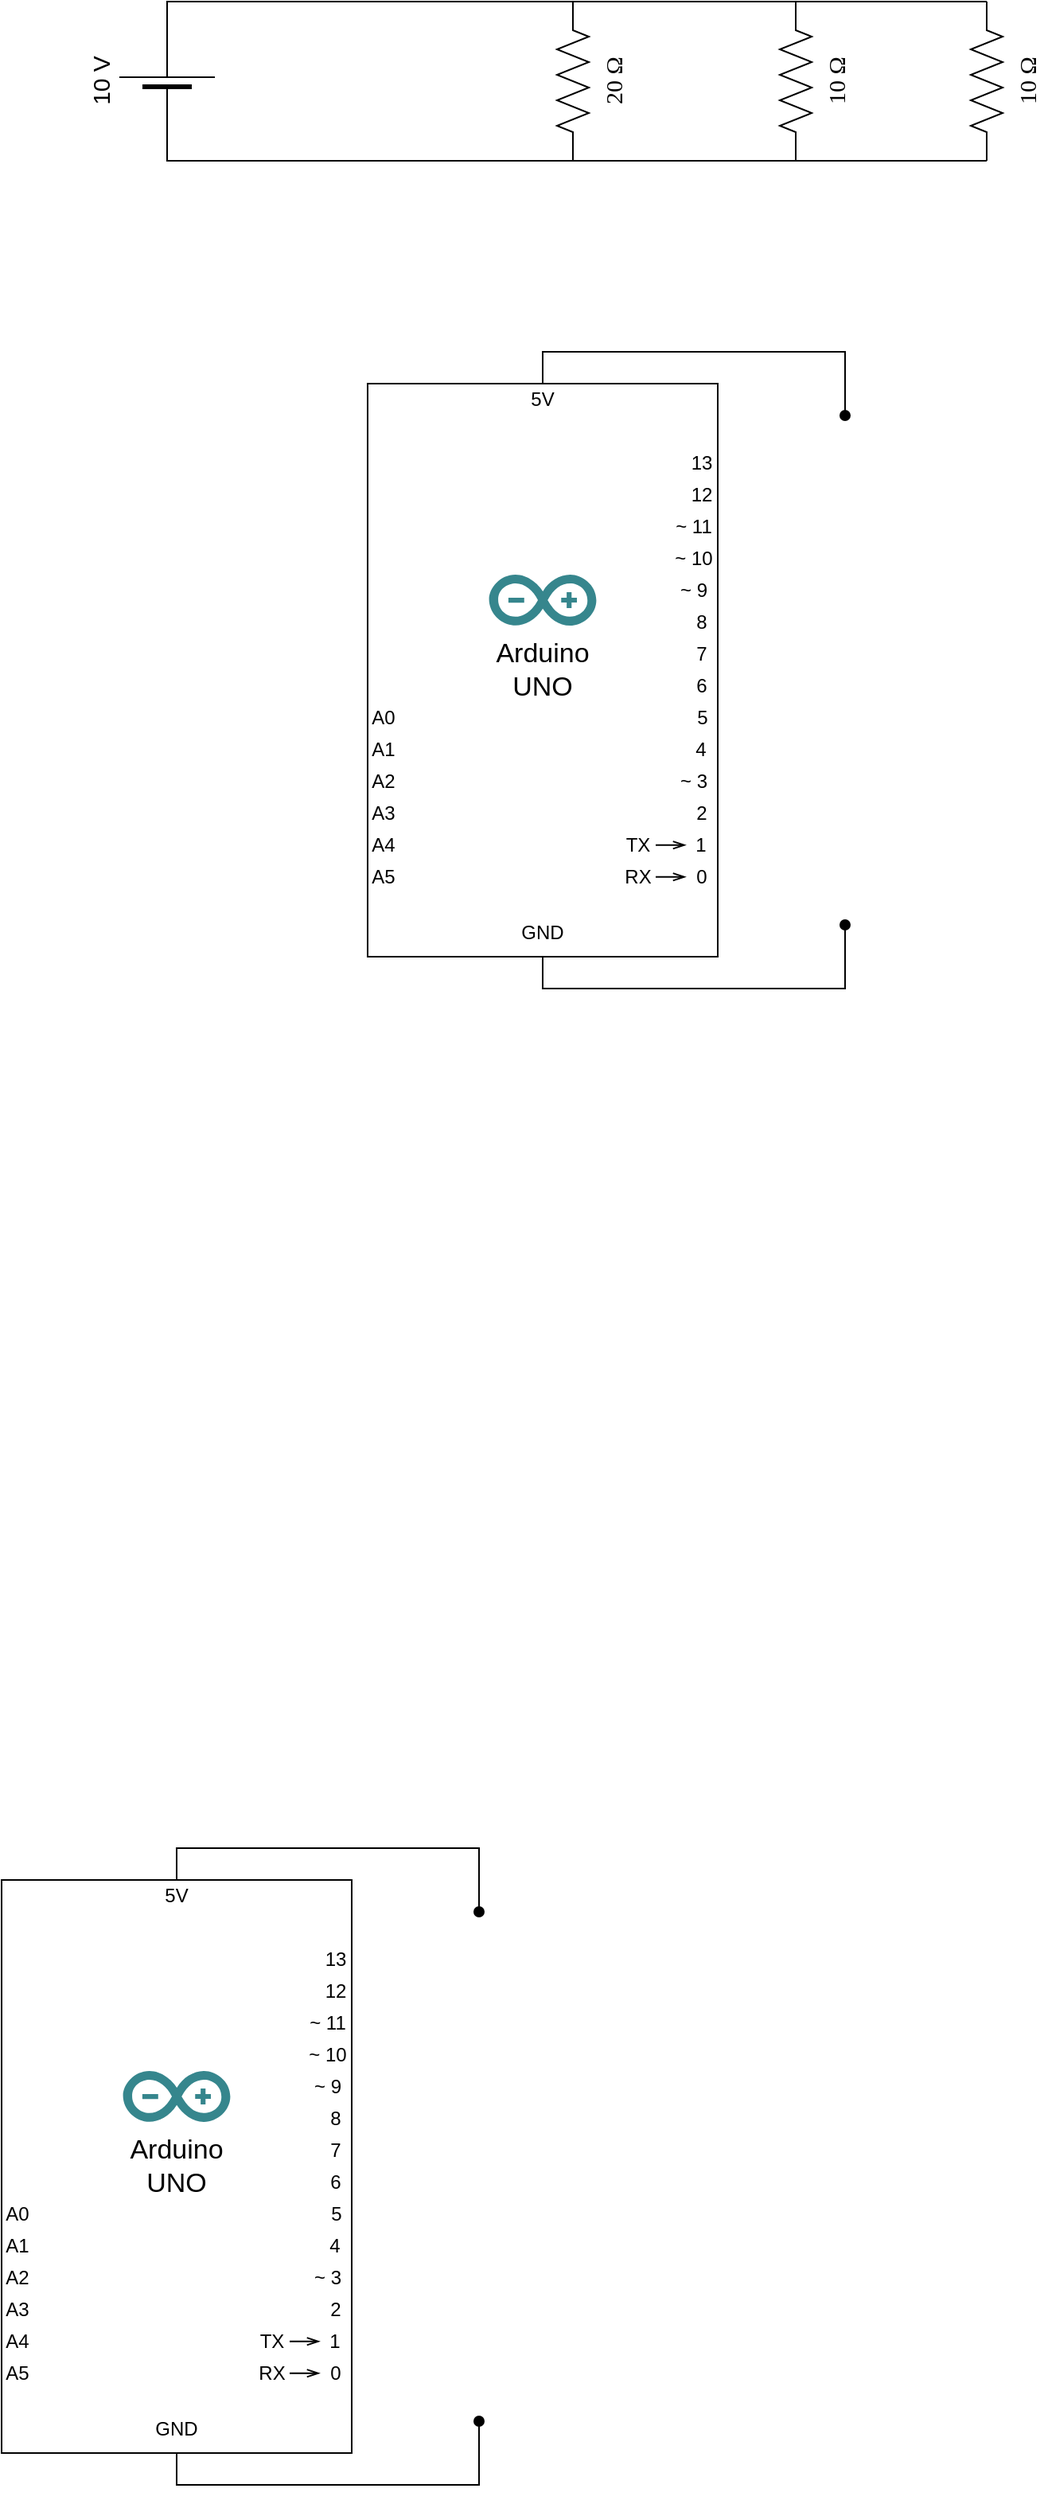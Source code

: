 <mxfile version="22.1.11" type="github" pages="2">
  <diagram name="Page-1" id="VNn1swfYI_QXbdavYWTd">
    <mxGraphModel dx="1195" dy="591" grid="1" gridSize="10" guides="1" tooltips="1" connect="1" arrows="1" fold="1" page="1" pageScale="1" pageWidth="827" pageHeight="1169" math="0" shadow="0">
      <root>
        <mxCell id="0" />
        <mxCell id="1" parent="0" />
        <mxCell id="nNko3CkUsKmX6JT-7WrR-1" value="10 V" style="verticalLabelPosition=top;shadow=0;dashed=0;align=center;fillColor=strokeColor;html=1;verticalAlign=bottom;strokeWidth=1;shape=mxgraph.electrical.miscellaneous.monocell_battery;rotation=-90;rounded=0;fontSize=15;labelPosition=center;" parent="1" vertex="1">
          <mxGeometry x="119" y="100" width="50" height="60" as="geometry" />
        </mxCell>
        <mxCell id="nNko3CkUsKmX6JT-7WrR-2" value="10 Ω" style="pointerEvents=1;verticalLabelPosition=bottom;shadow=0;dashed=0;align=center;html=1;verticalAlign=top;shape=mxgraph.electrical.resistors.resistor_2;rotation=-90;rounded=0;fontSize=15;fontFamily=Verdana;" parent="1" vertex="1">
          <mxGeometry x="489" y="120" width="100" height="20" as="geometry" />
        </mxCell>
        <mxCell id="nNko3CkUsKmX6JT-7WrR-3" value="10 Ω" style="pointerEvents=1;verticalLabelPosition=bottom;shadow=0;dashed=0;align=center;html=1;verticalAlign=top;shape=mxgraph.electrical.resistors.resistor_2;rotation=-90;rounded=0;horizontal=1;fontStyle=0;fontSize=15;labelBackgroundColor=none;labelBorderColor=none;fontFamily=Verdana;" parent="1" vertex="1">
          <mxGeometry x="609" y="120" width="100" height="20" as="geometry" />
        </mxCell>
        <mxCell id="nNko3CkUsKmX6JT-7WrR-4" value="20 Ω" style="pointerEvents=1;verticalLabelPosition=bottom;shadow=0;dashed=0;align=center;html=1;verticalAlign=top;shape=mxgraph.electrical.resistors.resistor_2;rotation=-90;rounded=0;fontFamily=Verdana;fontSize=15;" parent="1" vertex="1">
          <mxGeometry x="349" y="120" width="100" height="20" as="geometry" />
        </mxCell>
        <mxCell id="nNko3CkUsKmX6JT-7WrR-43" style="edgeStyle=none;shape=connector;rounded=0;orthogonalLoop=1;jettySize=auto;html=1;exitX=1;exitY=0.5;exitDx=0;exitDy=0;exitPerimeter=0;entryX=1;entryY=0.5;entryDx=0;entryDy=0;entryPerimeter=0;labelBackgroundColor=default;strokeColor=default;align=center;verticalAlign=middle;fontFamily=Helvetica;fontSize=11;fontColor=default;endArrow=none;endFill=0;shadow=0;" parent="1" source="nNko3CkUsKmX6JT-7WrR-1" target="nNko3CkUsKmX6JT-7WrR-4" edge="1">
          <mxGeometry relative="1" as="geometry">
            <Array as="points">
              <mxPoint x="144" y="80" />
            </Array>
          </mxGeometry>
        </mxCell>
        <mxCell id="nNko3CkUsKmX6JT-7WrR-44" style="edgeStyle=none;shape=connector;rounded=0;orthogonalLoop=1;jettySize=auto;html=1;exitX=1;exitY=0.5;exitDx=0;exitDy=0;exitPerimeter=0;entryX=1;entryY=0.5;entryDx=0;entryDy=0;entryPerimeter=0;labelBackgroundColor=default;strokeColor=default;align=center;verticalAlign=middle;fontFamily=Helvetica;fontSize=11;fontColor=default;endArrow=none;endFill=0;shadow=0;" parent="1" source="nNko3CkUsKmX6JT-7WrR-4" target="nNko3CkUsKmX6JT-7WrR-3" edge="1">
          <mxGeometry relative="1" as="geometry" />
        </mxCell>
        <mxCell id="nNko3CkUsKmX6JT-7WrR-45" style="edgeStyle=none;shape=connector;rounded=0;orthogonalLoop=1;jettySize=auto;html=1;exitX=0;exitY=0.5;exitDx=0;exitDy=0;exitPerimeter=0;entryX=0;entryY=0.5;entryDx=0;entryDy=0;entryPerimeter=0;labelBackgroundColor=default;strokeColor=default;align=center;verticalAlign=middle;fontFamily=Helvetica;fontSize=11;fontColor=default;endArrow=none;endFill=0;shadow=0;" parent="1" source="nNko3CkUsKmX6JT-7WrR-1" target="nNko3CkUsKmX6JT-7WrR-4" edge="1">
          <mxGeometry relative="1" as="geometry">
            <Array as="points">
              <mxPoint x="144" y="180" />
            </Array>
          </mxGeometry>
        </mxCell>
        <mxCell id="nNko3CkUsKmX6JT-7WrR-46" style="edgeStyle=none;shape=connector;rounded=0;orthogonalLoop=1;jettySize=auto;html=1;exitX=0;exitY=0.5;exitDx=0;exitDy=0;exitPerimeter=0;entryX=0;entryY=0.5;entryDx=0;entryDy=0;entryPerimeter=0;labelBackgroundColor=default;strokeColor=default;align=center;verticalAlign=middle;fontFamily=Helvetica;fontSize=11;fontColor=default;endArrow=none;endFill=0;shadow=0;" parent="1" source="nNko3CkUsKmX6JT-7WrR-4" target="nNko3CkUsKmX6JT-7WrR-3" edge="1">
          <mxGeometry relative="1" as="geometry" />
        </mxCell>
        <mxCell id="sPfhZQ05eBC-LL1aULM7-88" style="edgeStyle=orthogonalEdgeStyle;shape=connector;rounded=0;orthogonalLoop=1;jettySize=auto;html=1;exitX=0.5;exitY=0;exitDx=0;exitDy=0;labelBackgroundColor=default;strokeColor=default;align=center;verticalAlign=middle;fontFamily=Helvetica;fontSize=11;fontColor=default;endArrow=oval;endFill=1;" edge="1" source="sPfhZQ05eBC-LL1aULM7-89" parent="1">
          <mxGeometry relative="1" as="geometry">
            <mxPoint x="570" y="340" as="targetPoint" />
            <Array as="points">
              <mxPoint x="380" y="300" />
              <mxPoint x="570" y="300" />
            </Array>
          </mxGeometry>
        </mxCell>
        <mxCell id="sPfhZQ05eBC-LL1aULM7-90" style="edgeStyle=orthogonalEdgeStyle;shape=connector;rounded=0;orthogonalLoop=1;jettySize=auto;html=1;labelBackgroundColor=default;strokeColor=default;align=center;verticalAlign=middle;fontFamily=Helvetica;fontSize=11;fontColor=default;endArrow=oval;endFill=1;exitX=0.5;exitY=1;exitDx=0;exitDy=0;" edge="1" source="sPfhZQ05eBC-LL1aULM7-91" parent="1">
          <mxGeometry relative="1" as="geometry">
            <mxPoint x="570" y="660" as="targetPoint" />
            <Array as="points">
              <mxPoint x="380" y="700.0" />
              <mxPoint x="570" y="700.0" />
              <mxPoint x="570" y="660" />
            </Array>
          </mxGeometry>
        </mxCell>
        <mxCell id="sPfhZQ05eBC-LL1aULM7-311" value="" style="group" vertex="1" connectable="0" parent="1">
          <mxGeometry x="270" y="320.0" width="221" height="360" as="geometry" />
        </mxCell>
        <mxCell id="sPfhZQ05eBC-LL1aULM7-86" value="&lt;font style=&quot;font-size: 17px;&quot;&gt;Arduino &lt;br&gt;UNO&lt;/font&gt;" style="rounded=0;whiteSpace=wrap;html=1;" vertex="1" parent="sPfhZQ05eBC-LL1aULM7-311">
          <mxGeometry width="220" height="360" as="geometry" />
        </mxCell>
        <mxCell id="sPfhZQ05eBC-LL1aULM7-87" value="" style="dashed=0;outlineConnect=0;html=1;align=center;labelPosition=center;verticalLabelPosition=bottom;verticalAlign=top;shape=mxgraph.weblogos.arduino;fillColor=#36868D;strokeColor=none;rotation=0;" vertex="1" parent="sPfhZQ05eBC-LL1aULM7-311">
          <mxGeometry x="76.3" y="120" width="67.4" height="32" as="geometry" />
        </mxCell>
        <mxCell id="sPfhZQ05eBC-LL1aULM7-89" value="5V" style="text;html=1;strokeColor=none;fillColor=none;align=center;verticalAlign=middle;whiteSpace=wrap;rounded=0;" vertex="1" parent="sPfhZQ05eBC-LL1aULM7-311">
          <mxGeometry x="83.15" width="53.7" height="20" as="geometry" />
        </mxCell>
        <mxCell id="sPfhZQ05eBC-LL1aULM7-91" value="GND" style="text;html=1;strokeColor=none;fillColor=none;align=center;verticalAlign=middle;whiteSpace=wrap;rounded=0;" vertex="1" parent="sPfhZQ05eBC-LL1aULM7-311">
          <mxGeometry x="80" y="330" width="60" height="30" as="geometry" />
        </mxCell>
        <mxCell id="sPfhZQ05eBC-LL1aULM7-92" value="13" style="text;html=1;strokeColor=none;fillColor=none;align=center;verticalAlign=middle;whiteSpace=wrap;rounded=0;" vertex="1" parent="sPfhZQ05eBC-LL1aULM7-311">
          <mxGeometry x="200" y="40" width="20" height="20" as="geometry" />
        </mxCell>
        <mxCell id="sPfhZQ05eBC-LL1aULM7-93" value="12" style="text;html=1;strokeColor=none;fillColor=none;align=center;verticalAlign=middle;whiteSpace=wrap;rounded=0;" vertex="1" parent="sPfhZQ05eBC-LL1aULM7-311">
          <mxGeometry x="200" y="60" width="20" height="20" as="geometry" />
        </mxCell>
        <mxCell id="sPfhZQ05eBC-LL1aULM7-94" value="~ 10" style="text;html=1;strokeColor=none;fillColor=none;align=center;verticalAlign=middle;whiteSpace=wrap;rounded=0;" vertex="1" parent="sPfhZQ05eBC-LL1aULM7-311">
          <mxGeometry x="190" y="100" width="30" height="20" as="geometry" />
        </mxCell>
        <mxCell id="sPfhZQ05eBC-LL1aULM7-95" value="&lt;font style=&quot;font-size: 12px;&quot;&gt;~ 11&lt;/font&gt;" style="text;html=1;strokeColor=none;fillColor=none;align=center;verticalAlign=middle;whiteSpace=wrap;rounded=0;" vertex="1" parent="sPfhZQ05eBC-LL1aULM7-311">
          <mxGeometry x="190" y="80" width="30" height="20" as="geometry" />
        </mxCell>
        <mxCell id="sPfhZQ05eBC-LL1aULM7-96" value="~ 9" style="text;html=1;strokeColor=none;fillColor=none;align=center;verticalAlign=middle;whiteSpace=wrap;rounded=0;" vertex="1" parent="sPfhZQ05eBC-LL1aULM7-311">
          <mxGeometry x="190" y="120" width="30" height="20" as="geometry" />
        </mxCell>
        <mxCell id="sPfhZQ05eBC-LL1aULM7-97" value="8" style="text;html=1;strokeColor=none;fillColor=none;align=center;verticalAlign=middle;whiteSpace=wrap;rounded=0;" vertex="1" parent="sPfhZQ05eBC-LL1aULM7-311">
          <mxGeometry x="200" y="140" width="20" height="20" as="geometry" />
        </mxCell>
        <mxCell id="sPfhZQ05eBC-LL1aULM7-98" value="7" style="text;html=1;strokeColor=none;fillColor=none;align=center;verticalAlign=middle;whiteSpace=wrap;rounded=0;" vertex="1" parent="sPfhZQ05eBC-LL1aULM7-311">
          <mxGeometry x="200" y="160" width="20" height="20" as="geometry" />
        </mxCell>
        <mxCell id="sPfhZQ05eBC-LL1aULM7-99" value="5" style="text;html=1;strokeColor=none;fillColor=none;align=center;verticalAlign=middle;whiteSpace=wrap;rounded=0;" vertex="1" parent="sPfhZQ05eBC-LL1aULM7-311">
          <mxGeometry x="200" y="200" width="21" height="20" as="geometry" />
        </mxCell>
        <mxCell id="sPfhZQ05eBC-LL1aULM7-100" value="4" style="text;html=1;strokeColor=none;fillColor=none;align=center;verticalAlign=middle;whiteSpace=wrap;rounded=0;" vertex="1" parent="sPfhZQ05eBC-LL1aULM7-311">
          <mxGeometry x="199" y="220" width="21" height="20" as="geometry" />
        </mxCell>
        <mxCell id="sPfhZQ05eBC-LL1aULM7-101" value="~ 3" style="text;html=1;strokeColor=none;fillColor=none;align=center;verticalAlign=middle;whiteSpace=wrap;rounded=0;" vertex="1" parent="sPfhZQ05eBC-LL1aULM7-311">
          <mxGeometry x="190" y="240" width="30" height="20" as="geometry" />
        </mxCell>
        <mxCell id="sPfhZQ05eBC-LL1aULM7-102" value="1" style="text;html=1;strokeColor=none;fillColor=none;align=center;verticalAlign=middle;whiteSpace=wrap;rounded=0;" vertex="1" parent="sPfhZQ05eBC-LL1aULM7-311">
          <mxGeometry x="199" y="280" width="21" height="20" as="geometry" />
        </mxCell>
        <mxCell id="sPfhZQ05eBC-LL1aULM7-103" value="0" style="text;html=1;strokeColor=none;fillColor=none;align=center;verticalAlign=middle;whiteSpace=wrap;rounded=0;" vertex="1" parent="sPfhZQ05eBC-LL1aULM7-311">
          <mxGeometry x="200" y="300" width="20" height="20" as="geometry" />
        </mxCell>
        <mxCell id="sPfhZQ05eBC-LL1aULM7-104" value="TX" style="text;html=1;strokeColor=none;fillColor=none;align=center;verticalAlign=middle;whiteSpace=wrap;rounded=0;" vertex="1" parent="sPfhZQ05eBC-LL1aULM7-311">
          <mxGeometry x="160" y="280" width="20" height="20" as="geometry" />
        </mxCell>
        <mxCell id="sPfhZQ05eBC-LL1aULM7-105" value="RX" style="text;html=1;strokeColor=none;fillColor=none;align=center;verticalAlign=middle;whiteSpace=wrap;rounded=0;" vertex="1" parent="sPfhZQ05eBC-LL1aULM7-311">
          <mxGeometry x="160" y="300" width="20" height="20" as="geometry" />
        </mxCell>
        <mxCell id="sPfhZQ05eBC-LL1aULM7-106" value="A1" style="text;html=1;strokeColor=none;fillColor=none;align=center;verticalAlign=middle;whiteSpace=wrap;rounded=0;" vertex="1" parent="sPfhZQ05eBC-LL1aULM7-311">
          <mxGeometry y="220" width="20" height="20" as="geometry" />
        </mxCell>
        <mxCell id="sPfhZQ05eBC-LL1aULM7-107" value="A3" style="text;html=1;strokeColor=none;fillColor=none;align=center;verticalAlign=middle;whiteSpace=wrap;rounded=0;" vertex="1" parent="sPfhZQ05eBC-LL1aULM7-311">
          <mxGeometry y="260" width="20" height="20" as="geometry" />
        </mxCell>
        <mxCell id="sPfhZQ05eBC-LL1aULM7-108" value="A4" style="text;html=1;strokeColor=none;fillColor=none;align=center;verticalAlign=middle;whiteSpace=wrap;rounded=0;" vertex="1" parent="sPfhZQ05eBC-LL1aULM7-311">
          <mxGeometry y="280" width="20" height="20" as="geometry" />
        </mxCell>
        <mxCell id="sPfhZQ05eBC-LL1aULM7-109" value="A2" style="text;html=1;strokeColor=none;fillColor=none;align=center;verticalAlign=middle;whiteSpace=wrap;rounded=0;" vertex="1" parent="sPfhZQ05eBC-LL1aULM7-311">
          <mxGeometry y="240" width="20" height="20" as="geometry" />
        </mxCell>
        <mxCell id="sPfhZQ05eBC-LL1aULM7-110" value="2" style="text;html=1;strokeColor=none;fillColor=none;align=center;verticalAlign=middle;whiteSpace=wrap;rounded=0;" vertex="1" parent="sPfhZQ05eBC-LL1aULM7-311">
          <mxGeometry x="200" y="260" width="20" height="20" as="geometry" />
        </mxCell>
        <mxCell id="sPfhZQ05eBC-LL1aULM7-111" value="6" style="text;html=1;strokeColor=none;fillColor=none;align=center;verticalAlign=middle;whiteSpace=wrap;rounded=0;" vertex="1" parent="sPfhZQ05eBC-LL1aULM7-311">
          <mxGeometry x="200" y="180" width="20" height="20" as="geometry" />
        </mxCell>
        <mxCell id="sPfhZQ05eBC-LL1aULM7-112" value="A0" style="text;html=1;strokeColor=none;fillColor=none;align=center;verticalAlign=middle;whiteSpace=wrap;rounded=0;" vertex="1" parent="sPfhZQ05eBC-LL1aULM7-311">
          <mxGeometry y="200" width="20" height="20" as="geometry" />
        </mxCell>
        <mxCell id="sPfhZQ05eBC-LL1aULM7-113" value="A5" style="text;html=1;strokeColor=none;fillColor=none;align=center;verticalAlign=middle;whiteSpace=wrap;rounded=0;" vertex="1" parent="sPfhZQ05eBC-LL1aULM7-311">
          <mxGeometry y="300" width="20" height="20" as="geometry" />
        </mxCell>
        <mxCell id="sPfhZQ05eBC-LL1aULM7-114" style="edgeStyle=orthogonalEdgeStyle;shape=connector;rounded=0;orthogonalLoop=1;jettySize=auto;html=1;exitX=1;exitY=0.5;exitDx=0;exitDy=0;entryX=0;entryY=0.5;entryDx=0;entryDy=0;labelBackgroundColor=default;strokeColor=default;align=center;verticalAlign=middle;fontFamily=Helvetica;fontSize=11;fontColor=default;endArrow=openThin;endFill=0;strokeWidth=1;" edge="1" parent="sPfhZQ05eBC-LL1aULM7-311">
          <mxGeometry relative="1" as="geometry">
            <mxPoint x="191" y="289.86" as="sourcePoint" />
            <mxPoint x="200" y="289.86" as="targetPoint" />
            <Array as="points">
              <mxPoint x="181" y="289.86" />
              <mxPoint x="181" y="289.86" />
            </Array>
          </mxGeometry>
        </mxCell>
        <mxCell id="sPfhZQ05eBC-LL1aULM7-115" style="edgeStyle=orthogonalEdgeStyle;shape=connector;rounded=0;orthogonalLoop=1;jettySize=auto;html=1;exitX=1;exitY=0.5;exitDx=0;exitDy=0;entryX=0;entryY=0.5;entryDx=0;entryDy=0;labelBackgroundColor=default;strokeColor=default;align=center;verticalAlign=middle;fontFamily=Helvetica;fontSize=11;fontColor=default;endArrow=openThin;endFill=0;strokeWidth=1;" edge="1" parent="sPfhZQ05eBC-LL1aULM7-311">
          <mxGeometry relative="1" as="geometry">
            <mxPoint x="191" y="309.86" as="sourcePoint" />
            <mxPoint x="200" y="309.86" as="targetPoint" />
            <Array as="points">
              <mxPoint x="181" y="309.86" />
              <mxPoint x="181" y="309.86" />
            </Array>
          </mxGeometry>
        </mxCell>
        <mxCell id="sPfhZQ05eBC-LL1aULM7-312" style="edgeStyle=orthogonalEdgeStyle;shape=connector;rounded=0;orthogonalLoop=1;jettySize=auto;html=1;exitX=0.5;exitY=0;exitDx=0;exitDy=0;labelBackgroundColor=default;strokeColor=default;align=center;verticalAlign=middle;fontFamily=Helvetica;fontSize=11;fontColor=default;endArrow=oval;endFill=1;" edge="1" source="sPfhZQ05eBC-LL1aULM7-317" parent="1">
          <mxGeometry relative="1" as="geometry">
            <mxPoint x="340" y="1280" as="targetPoint" />
            <Array as="points">
              <mxPoint x="150" y="1240" />
              <mxPoint x="340" y="1240" />
            </Array>
          </mxGeometry>
        </mxCell>
        <mxCell id="sPfhZQ05eBC-LL1aULM7-313" style="edgeStyle=orthogonalEdgeStyle;shape=connector;rounded=0;orthogonalLoop=1;jettySize=auto;html=1;labelBackgroundColor=default;strokeColor=default;align=center;verticalAlign=middle;fontFamily=Helvetica;fontSize=11;fontColor=default;endArrow=oval;endFill=1;exitX=0.5;exitY=1;exitDx=0;exitDy=0;" edge="1" source="sPfhZQ05eBC-LL1aULM7-318" parent="1">
          <mxGeometry relative="1" as="geometry">
            <mxPoint x="340" y="1600" as="targetPoint" />
            <Array as="points">
              <mxPoint x="150" y="1640.0" />
              <mxPoint x="340" y="1640.0" />
              <mxPoint x="340" y="1600" />
            </Array>
          </mxGeometry>
        </mxCell>
        <mxCell id="sPfhZQ05eBC-LL1aULM7-314" value="" style="group" vertex="1" connectable="0" parent="1">
          <mxGeometry x="40" y="1260.0" width="221" height="360" as="geometry" />
        </mxCell>
        <mxCell id="sPfhZQ05eBC-LL1aULM7-315" value="&lt;font style=&quot;font-size: 17px;&quot;&gt;Arduino &lt;br&gt;UNO&lt;/font&gt;" style="rounded=0;whiteSpace=wrap;html=1;" vertex="1" parent="sPfhZQ05eBC-LL1aULM7-314">
          <mxGeometry width="220" height="360" as="geometry" />
        </mxCell>
        <mxCell id="sPfhZQ05eBC-LL1aULM7-316" value="" style="dashed=0;outlineConnect=0;html=1;align=center;labelPosition=center;verticalLabelPosition=bottom;verticalAlign=top;shape=mxgraph.weblogos.arduino;fillColor=#36868D;strokeColor=none;rotation=0;" vertex="1" parent="sPfhZQ05eBC-LL1aULM7-314">
          <mxGeometry x="76.3" y="120" width="67.4" height="32" as="geometry" />
        </mxCell>
        <mxCell id="sPfhZQ05eBC-LL1aULM7-317" value="5V" style="text;html=1;strokeColor=none;fillColor=none;align=center;verticalAlign=middle;whiteSpace=wrap;rounded=0;" vertex="1" parent="sPfhZQ05eBC-LL1aULM7-314">
          <mxGeometry x="83.15" width="53.7" height="20" as="geometry" />
        </mxCell>
        <mxCell id="sPfhZQ05eBC-LL1aULM7-318" value="GND" style="text;html=1;strokeColor=none;fillColor=none;align=center;verticalAlign=middle;whiteSpace=wrap;rounded=0;" vertex="1" parent="sPfhZQ05eBC-LL1aULM7-314">
          <mxGeometry x="80" y="330" width="60" height="30" as="geometry" />
        </mxCell>
        <mxCell id="sPfhZQ05eBC-LL1aULM7-319" value="13" style="text;html=1;strokeColor=none;fillColor=none;align=center;verticalAlign=middle;whiteSpace=wrap;rounded=0;" vertex="1" parent="sPfhZQ05eBC-LL1aULM7-314">
          <mxGeometry x="200" y="40" width="20" height="20" as="geometry" />
        </mxCell>
        <mxCell id="sPfhZQ05eBC-LL1aULM7-320" value="12" style="text;html=1;strokeColor=none;fillColor=none;align=center;verticalAlign=middle;whiteSpace=wrap;rounded=0;" vertex="1" parent="sPfhZQ05eBC-LL1aULM7-314">
          <mxGeometry x="200" y="60" width="20" height="20" as="geometry" />
        </mxCell>
        <mxCell id="sPfhZQ05eBC-LL1aULM7-321" value="~ 10" style="text;html=1;strokeColor=none;fillColor=none;align=center;verticalAlign=middle;whiteSpace=wrap;rounded=0;" vertex="1" parent="sPfhZQ05eBC-LL1aULM7-314">
          <mxGeometry x="190" y="100" width="30" height="20" as="geometry" />
        </mxCell>
        <mxCell id="sPfhZQ05eBC-LL1aULM7-322" value="&lt;font style=&quot;font-size: 12px;&quot;&gt;~ 11&lt;/font&gt;" style="text;html=1;strokeColor=none;fillColor=none;align=center;verticalAlign=middle;whiteSpace=wrap;rounded=0;" vertex="1" parent="sPfhZQ05eBC-LL1aULM7-314">
          <mxGeometry x="190" y="80" width="30" height="20" as="geometry" />
        </mxCell>
        <mxCell id="sPfhZQ05eBC-LL1aULM7-323" value="~ 9" style="text;html=1;strokeColor=none;fillColor=none;align=center;verticalAlign=middle;whiteSpace=wrap;rounded=0;" vertex="1" parent="sPfhZQ05eBC-LL1aULM7-314">
          <mxGeometry x="190" y="120" width="30" height="20" as="geometry" />
        </mxCell>
        <mxCell id="sPfhZQ05eBC-LL1aULM7-324" value="8" style="text;html=1;strokeColor=none;fillColor=none;align=center;verticalAlign=middle;whiteSpace=wrap;rounded=0;" vertex="1" parent="sPfhZQ05eBC-LL1aULM7-314">
          <mxGeometry x="200" y="140" width="20" height="20" as="geometry" />
        </mxCell>
        <mxCell id="sPfhZQ05eBC-LL1aULM7-325" value="7" style="text;html=1;strokeColor=none;fillColor=none;align=center;verticalAlign=middle;whiteSpace=wrap;rounded=0;" vertex="1" parent="sPfhZQ05eBC-LL1aULM7-314">
          <mxGeometry x="200" y="160" width="20" height="20" as="geometry" />
        </mxCell>
        <mxCell id="sPfhZQ05eBC-LL1aULM7-326" value="5" style="text;html=1;strokeColor=none;fillColor=none;align=center;verticalAlign=middle;whiteSpace=wrap;rounded=0;" vertex="1" parent="sPfhZQ05eBC-LL1aULM7-314">
          <mxGeometry x="200" y="200" width="21" height="20" as="geometry" />
        </mxCell>
        <mxCell id="sPfhZQ05eBC-LL1aULM7-327" value="4" style="text;html=1;strokeColor=none;fillColor=none;align=center;verticalAlign=middle;whiteSpace=wrap;rounded=0;" vertex="1" parent="sPfhZQ05eBC-LL1aULM7-314">
          <mxGeometry x="199" y="220" width="21" height="20" as="geometry" />
        </mxCell>
        <mxCell id="sPfhZQ05eBC-LL1aULM7-328" value="~ 3" style="text;html=1;strokeColor=none;fillColor=none;align=center;verticalAlign=middle;whiteSpace=wrap;rounded=0;" vertex="1" parent="sPfhZQ05eBC-LL1aULM7-314">
          <mxGeometry x="190" y="240" width="30" height="20" as="geometry" />
        </mxCell>
        <mxCell id="sPfhZQ05eBC-LL1aULM7-329" value="1" style="text;html=1;strokeColor=none;fillColor=none;align=center;verticalAlign=middle;whiteSpace=wrap;rounded=0;" vertex="1" parent="sPfhZQ05eBC-LL1aULM7-314">
          <mxGeometry x="199" y="280" width="21" height="20" as="geometry" />
        </mxCell>
        <mxCell id="sPfhZQ05eBC-LL1aULM7-330" value="0" style="text;html=1;strokeColor=none;fillColor=none;align=center;verticalAlign=middle;whiteSpace=wrap;rounded=0;" vertex="1" parent="sPfhZQ05eBC-LL1aULM7-314">
          <mxGeometry x="200" y="300" width="20" height="20" as="geometry" />
        </mxCell>
        <mxCell id="sPfhZQ05eBC-LL1aULM7-331" value="TX" style="text;html=1;strokeColor=none;fillColor=none;align=center;verticalAlign=middle;whiteSpace=wrap;rounded=0;" vertex="1" parent="sPfhZQ05eBC-LL1aULM7-314">
          <mxGeometry x="160" y="280" width="20" height="20" as="geometry" />
        </mxCell>
        <mxCell id="sPfhZQ05eBC-LL1aULM7-332" value="RX" style="text;html=1;strokeColor=none;fillColor=none;align=center;verticalAlign=middle;whiteSpace=wrap;rounded=0;" vertex="1" parent="sPfhZQ05eBC-LL1aULM7-314">
          <mxGeometry x="160" y="300" width="20" height="20" as="geometry" />
        </mxCell>
        <mxCell id="sPfhZQ05eBC-LL1aULM7-333" value="A1" style="text;html=1;strokeColor=none;fillColor=none;align=center;verticalAlign=middle;whiteSpace=wrap;rounded=0;" vertex="1" parent="sPfhZQ05eBC-LL1aULM7-314">
          <mxGeometry y="220" width="20" height="20" as="geometry" />
        </mxCell>
        <mxCell id="sPfhZQ05eBC-LL1aULM7-334" value="A3" style="text;html=1;strokeColor=none;fillColor=none;align=center;verticalAlign=middle;whiteSpace=wrap;rounded=0;" vertex="1" parent="sPfhZQ05eBC-LL1aULM7-314">
          <mxGeometry y="260" width="20" height="20" as="geometry" />
        </mxCell>
        <mxCell id="sPfhZQ05eBC-LL1aULM7-335" value="A4" style="text;html=1;strokeColor=none;fillColor=none;align=center;verticalAlign=middle;whiteSpace=wrap;rounded=0;" vertex="1" parent="sPfhZQ05eBC-LL1aULM7-314">
          <mxGeometry y="280" width="20" height="20" as="geometry" />
        </mxCell>
        <mxCell id="sPfhZQ05eBC-LL1aULM7-336" value="A2" style="text;html=1;strokeColor=none;fillColor=none;align=center;verticalAlign=middle;whiteSpace=wrap;rounded=0;" vertex="1" parent="sPfhZQ05eBC-LL1aULM7-314">
          <mxGeometry y="240" width="20" height="20" as="geometry" />
        </mxCell>
        <mxCell id="sPfhZQ05eBC-LL1aULM7-337" value="2" style="text;html=1;strokeColor=none;fillColor=none;align=center;verticalAlign=middle;whiteSpace=wrap;rounded=0;" vertex="1" parent="sPfhZQ05eBC-LL1aULM7-314">
          <mxGeometry x="200" y="260" width="20" height="20" as="geometry" />
        </mxCell>
        <mxCell id="sPfhZQ05eBC-LL1aULM7-338" value="6" style="text;html=1;strokeColor=none;fillColor=none;align=center;verticalAlign=middle;whiteSpace=wrap;rounded=0;" vertex="1" parent="sPfhZQ05eBC-LL1aULM7-314">
          <mxGeometry x="200" y="180" width="20" height="20" as="geometry" />
        </mxCell>
        <mxCell id="sPfhZQ05eBC-LL1aULM7-339" value="A0" style="text;html=1;strokeColor=none;fillColor=none;align=center;verticalAlign=middle;whiteSpace=wrap;rounded=0;" vertex="1" parent="sPfhZQ05eBC-LL1aULM7-314">
          <mxGeometry y="200" width="20" height="20" as="geometry" />
        </mxCell>
        <mxCell id="sPfhZQ05eBC-LL1aULM7-340" value="A5" style="text;html=1;strokeColor=none;fillColor=none;align=center;verticalAlign=middle;whiteSpace=wrap;rounded=0;" vertex="1" parent="sPfhZQ05eBC-LL1aULM7-314">
          <mxGeometry y="300" width="20" height="20" as="geometry" />
        </mxCell>
        <mxCell id="sPfhZQ05eBC-LL1aULM7-341" style="edgeStyle=orthogonalEdgeStyle;shape=connector;rounded=0;orthogonalLoop=1;jettySize=auto;html=1;exitX=1;exitY=0.5;exitDx=0;exitDy=0;entryX=0;entryY=0.5;entryDx=0;entryDy=0;labelBackgroundColor=default;strokeColor=default;align=center;verticalAlign=middle;fontFamily=Helvetica;fontSize=11;fontColor=default;endArrow=openThin;endFill=0;strokeWidth=1;" edge="1" parent="sPfhZQ05eBC-LL1aULM7-314">
          <mxGeometry relative="1" as="geometry">
            <mxPoint x="191" y="289.86" as="sourcePoint" />
            <mxPoint x="200" y="289.86" as="targetPoint" />
            <Array as="points">
              <mxPoint x="181" y="289.86" />
              <mxPoint x="181" y="289.86" />
            </Array>
          </mxGeometry>
        </mxCell>
        <mxCell id="sPfhZQ05eBC-LL1aULM7-342" style="edgeStyle=orthogonalEdgeStyle;shape=connector;rounded=0;orthogonalLoop=1;jettySize=auto;html=1;exitX=1;exitY=0.5;exitDx=0;exitDy=0;entryX=0;entryY=0.5;entryDx=0;entryDy=0;labelBackgroundColor=default;strokeColor=default;align=center;verticalAlign=middle;fontFamily=Helvetica;fontSize=11;fontColor=default;endArrow=openThin;endFill=0;strokeWidth=1;" edge="1" parent="sPfhZQ05eBC-LL1aULM7-314">
          <mxGeometry relative="1" as="geometry">
            <mxPoint x="191" y="309.86" as="sourcePoint" />
            <mxPoint x="200" y="309.86" as="targetPoint" />
            <Array as="points">
              <mxPoint x="181" y="309.86" />
              <mxPoint x="181" y="309.86" />
            </Array>
          </mxGeometry>
        </mxCell>
      </root>
    </mxGraphModel>
  </diagram>
  <diagram id="DZbXak3xk6RUvbExi3AM" name="Page-2">
    <mxGraphModel dx="1434" dy="709" grid="1" gridSize="10" guides="1" tooltips="1" connect="1" arrows="1" fold="1" page="1" pageScale="1" pageWidth="827" pageHeight="1169" math="0" shadow="0">
      <root>
        <mxCell id="0" />
        <mxCell id="1" parent="0" />
        <mxCell id="J55Y62hrZRgL75sTjwJP-1" style="edgeStyle=orthogonalEdgeStyle;shape=connector;rounded=0;orthogonalLoop=1;jettySize=auto;html=1;exitX=0.5;exitY=0;exitDx=0;exitDy=0;labelBackgroundColor=default;strokeColor=default;align=center;verticalAlign=middle;fontFamily=Helvetica;fontSize=11;fontColor=default;endArrow=oval;endFill=1;" edge="1" source="J55Y62hrZRgL75sTjwJP-6" parent="1">
          <mxGeometry relative="1" as="geometry">
            <mxPoint x="380" y="360.0" as="targetPoint" />
            <Array as="points">
              <mxPoint x="190" y="320.0" />
              <mxPoint x="380" y="320.0" />
            </Array>
          </mxGeometry>
        </mxCell>
        <mxCell id="J55Y62hrZRgL75sTjwJP-2" style="edgeStyle=orthogonalEdgeStyle;shape=connector;rounded=0;orthogonalLoop=1;jettySize=auto;html=1;labelBackgroundColor=default;strokeColor=default;align=center;verticalAlign=middle;fontFamily=Helvetica;fontSize=11;fontColor=default;endArrow=oval;endFill=1;exitX=0.5;exitY=1;exitDx=0;exitDy=0;" edge="1" source="J55Y62hrZRgL75sTjwJP-7" parent="1">
          <mxGeometry relative="1" as="geometry">
            <mxPoint x="380" y="680.0" as="targetPoint" />
            <Array as="points">
              <mxPoint x="190" y="720.0" />
              <mxPoint x="380" y="720.0" />
              <mxPoint x="380" y="680.0" />
            </Array>
          </mxGeometry>
        </mxCell>
        <mxCell id="J55Y62hrZRgL75sTjwJP-3" value="" style="group" vertex="1" connectable="0" parent="1">
          <mxGeometry x="80" y="340.0" width="221" height="360" as="geometry" />
        </mxCell>
        <mxCell id="J55Y62hrZRgL75sTjwJP-4" value="&lt;font style=&quot;font-size: 17px;&quot;&gt;Arduino &lt;br&gt;UNO&lt;/font&gt;" style="rounded=0;whiteSpace=wrap;html=1;" vertex="1" parent="J55Y62hrZRgL75sTjwJP-3">
          <mxGeometry width="220" height="360" as="geometry" />
        </mxCell>
        <mxCell id="J55Y62hrZRgL75sTjwJP-5" value="" style="dashed=0;outlineConnect=0;html=1;align=center;labelPosition=center;verticalLabelPosition=bottom;verticalAlign=top;shape=mxgraph.weblogos.arduino;fillColor=#36868D;strokeColor=none;rotation=0;" vertex="1" parent="J55Y62hrZRgL75sTjwJP-3">
          <mxGeometry x="76.3" y="120" width="67.4" height="32" as="geometry" />
        </mxCell>
        <mxCell id="J55Y62hrZRgL75sTjwJP-6" value="5V" style="text;html=1;strokeColor=none;fillColor=none;align=center;verticalAlign=middle;whiteSpace=wrap;rounded=0;" vertex="1" parent="J55Y62hrZRgL75sTjwJP-3">
          <mxGeometry x="83.15" width="53.7" height="20" as="geometry" />
        </mxCell>
        <mxCell id="J55Y62hrZRgL75sTjwJP-7" value="GND" style="text;html=1;strokeColor=none;fillColor=none;align=center;verticalAlign=middle;whiteSpace=wrap;rounded=0;" vertex="1" parent="J55Y62hrZRgL75sTjwJP-3">
          <mxGeometry x="80" y="330" width="60" height="30" as="geometry" />
        </mxCell>
        <mxCell id="J55Y62hrZRgL75sTjwJP-8" value="13" style="text;html=1;strokeColor=none;fillColor=none;align=center;verticalAlign=middle;whiteSpace=wrap;rounded=0;" vertex="1" parent="J55Y62hrZRgL75sTjwJP-3">
          <mxGeometry x="200" y="40" width="20" height="20" as="geometry" />
        </mxCell>
        <mxCell id="J55Y62hrZRgL75sTjwJP-9" value="12" style="text;html=1;strokeColor=none;fillColor=none;align=center;verticalAlign=middle;whiteSpace=wrap;rounded=0;" vertex="1" parent="J55Y62hrZRgL75sTjwJP-3">
          <mxGeometry x="200" y="60" width="20" height="20" as="geometry" />
        </mxCell>
        <mxCell id="J55Y62hrZRgL75sTjwJP-10" value="~ 10" style="text;html=1;strokeColor=none;fillColor=none;align=center;verticalAlign=middle;whiteSpace=wrap;rounded=0;" vertex="1" parent="J55Y62hrZRgL75sTjwJP-3">
          <mxGeometry x="190" y="100" width="30" height="20" as="geometry" />
        </mxCell>
        <mxCell id="J55Y62hrZRgL75sTjwJP-11" value="&lt;font style=&quot;font-size: 12px;&quot;&gt;~ 11&lt;/font&gt;" style="text;html=1;strokeColor=none;fillColor=none;align=center;verticalAlign=middle;whiteSpace=wrap;rounded=0;" vertex="1" parent="J55Y62hrZRgL75sTjwJP-3">
          <mxGeometry x="190" y="80" width="30" height="20" as="geometry" />
        </mxCell>
        <mxCell id="J55Y62hrZRgL75sTjwJP-12" value="~ 9" style="text;html=1;strokeColor=none;fillColor=none;align=center;verticalAlign=middle;whiteSpace=wrap;rounded=0;" vertex="1" parent="J55Y62hrZRgL75sTjwJP-3">
          <mxGeometry x="190" y="120" width="30" height="20" as="geometry" />
        </mxCell>
        <mxCell id="J55Y62hrZRgL75sTjwJP-13" value="8" style="text;html=1;strokeColor=none;fillColor=none;align=center;verticalAlign=middle;whiteSpace=wrap;rounded=0;" vertex="1" parent="J55Y62hrZRgL75sTjwJP-3">
          <mxGeometry x="200" y="140" width="20" height="20" as="geometry" />
        </mxCell>
        <mxCell id="J55Y62hrZRgL75sTjwJP-14" value="7" style="text;html=1;strokeColor=none;fillColor=none;align=center;verticalAlign=middle;whiteSpace=wrap;rounded=0;" vertex="1" parent="J55Y62hrZRgL75sTjwJP-3">
          <mxGeometry x="200" y="160" width="20" height="20" as="geometry" />
        </mxCell>
        <mxCell id="J55Y62hrZRgL75sTjwJP-15" value="5" style="text;html=1;strokeColor=none;fillColor=none;align=center;verticalAlign=middle;whiteSpace=wrap;rounded=0;" vertex="1" parent="J55Y62hrZRgL75sTjwJP-3">
          <mxGeometry x="200" y="200" width="21" height="20" as="geometry" />
        </mxCell>
        <mxCell id="J55Y62hrZRgL75sTjwJP-16" value="4" style="text;html=1;strokeColor=none;fillColor=none;align=center;verticalAlign=middle;whiteSpace=wrap;rounded=0;" vertex="1" parent="J55Y62hrZRgL75sTjwJP-3">
          <mxGeometry x="199" y="220" width="21" height="20" as="geometry" />
        </mxCell>
        <mxCell id="J55Y62hrZRgL75sTjwJP-17" value="~ 3" style="text;html=1;strokeColor=none;fillColor=none;align=center;verticalAlign=middle;whiteSpace=wrap;rounded=0;" vertex="1" parent="J55Y62hrZRgL75sTjwJP-3">
          <mxGeometry x="190" y="240" width="30" height="20" as="geometry" />
        </mxCell>
        <mxCell id="J55Y62hrZRgL75sTjwJP-18" value="1" style="text;html=1;strokeColor=none;fillColor=none;align=center;verticalAlign=middle;whiteSpace=wrap;rounded=0;" vertex="1" parent="J55Y62hrZRgL75sTjwJP-3">
          <mxGeometry x="199" y="280" width="21" height="20" as="geometry" />
        </mxCell>
        <mxCell id="J55Y62hrZRgL75sTjwJP-19" value="0" style="text;html=1;strokeColor=none;fillColor=none;align=center;verticalAlign=middle;whiteSpace=wrap;rounded=0;" vertex="1" parent="J55Y62hrZRgL75sTjwJP-3">
          <mxGeometry x="200" y="300" width="20" height="20" as="geometry" />
        </mxCell>
        <mxCell id="J55Y62hrZRgL75sTjwJP-20" value="TX" style="text;html=1;strokeColor=none;fillColor=none;align=center;verticalAlign=middle;whiteSpace=wrap;rounded=0;" vertex="1" parent="J55Y62hrZRgL75sTjwJP-3">
          <mxGeometry x="160" y="280" width="20" height="20" as="geometry" />
        </mxCell>
        <mxCell id="J55Y62hrZRgL75sTjwJP-21" value="RX" style="text;html=1;strokeColor=none;fillColor=none;align=center;verticalAlign=middle;whiteSpace=wrap;rounded=0;" vertex="1" parent="J55Y62hrZRgL75sTjwJP-3">
          <mxGeometry x="160" y="300" width="20" height="20" as="geometry" />
        </mxCell>
        <mxCell id="J55Y62hrZRgL75sTjwJP-22" value="A1" style="text;html=1;strokeColor=none;fillColor=none;align=center;verticalAlign=middle;whiteSpace=wrap;rounded=0;" vertex="1" parent="J55Y62hrZRgL75sTjwJP-3">
          <mxGeometry y="220" width="20" height="20" as="geometry" />
        </mxCell>
        <mxCell id="J55Y62hrZRgL75sTjwJP-23" value="A3" style="text;html=1;strokeColor=none;fillColor=none;align=center;verticalAlign=middle;whiteSpace=wrap;rounded=0;" vertex="1" parent="J55Y62hrZRgL75sTjwJP-3">
          <mxGeometry y="260" width="20" height="20" as="geometry" />
        </mxCell>
        <mxCell id="J55Y62hrZRgL75sTjwJP-24" value="A4" style="text;html=1;strokeColor=none;fillColor=none;align=center;verticalAlign=middle;whiteSpace=wrap;rounded=0;" vertex="1" parent="J55Y62hrZRgL75sTjwJP-3">
          <mxGeometry y="280" width="20" height="20" as="geometry" />
        </mxCell>
        <mxCell id="J55Y62hrZRgL75sTjwJP-25" value="A2" style="text;html=1;strokeColor=none;fillColor=none;align=center;verticalAlign=middle;whiteSpace=wrap;rounded=0;" vertex="1" parent="J55Y62hrZRgL75sTjwJP-3">
          <mxGeometry y="240" width="20" height="20" as="geometry" />
        </mxCell>
        <mxCell id="J55Y62hrZRgL75sTjwJP-26" value="2" style="text;html=1;strokeColor=none;fillColor=none;align=center;verticalAlign=middle;whiteSpace=wrap;rounded=0;" vertex="1" parent="J55Y62hrZRgL75sTjwJP-3">
          <mxGeometry x="200" y="260" width="20" height="20" as="geometry" />
        </mxCell>
        <mxCell id="J55Y62hrZRgL75sTjwJP-27" value="6" style="text;html=1;strokeColor=none;fillColor=none;align=center;verticalAlign=middle;whiteSpace=wrap;rounded=0;" vertex="1" parent="J55Y62hrZRgL75sTjwJP-3">
          <mxGeometry x="200" y="180" width="20" height="20" as="geometry" />
        </mxCell>
        <mxCell id="J55Y62hrZRgL75sTjwJP-28" value="A0" style="text;html=1;strokeColor=none;fillColor=none;align=center;verticalAlign=middle;whiteSpace=wrap;rounded=0;" vertex="1" parent="J55Y62hrZRgL75sTjwJP-3">
          <mxGeometry y="200" width="20" height="20" as="geometry" />
        </mxCell>
        <mxCell id="J55Y62hrZRgL75sTjwJP-29" value="A5" style="text;html=1;strokeColor=none;fillColor=none;align=center;verticalAlign=middle;whiteSpace=wrap;rounded=0;" vertex="1" parent="J55Y62hrZRgL75sTjwJP-3">
          <mxGeometry y="300" width="20" height="20" as="geometry" />
        </mxCell>
        <mxCell id="J55Y62hrZRgL75sTjwJP-30" style="edgeStyle=orthogonalEdgeStyle;shape=connector;rounded=0;orthogonalLoop=1;jettySize=auto;html=1;exitX=1;exitY=0.5;exitDx=0;exitDy=0;entryX=0;entryY=0.5;entryDx=0;entryDy=0;labelBackgroundColor=default;strokeColor=default;align=center;verticalAlign=middle;fontFamily=Helvetica;fontSize=11;fontColor=default;endArrow=openThin;endFill=0;strokeWidth=1;" edge="1" parent="J55Y62hrZRgL75sTjwJP-3">
          <mxGeometry relative="1" as="geometry">
            <mxPoint x="191" y="289.86" as="sourcePoint" />
            <mxPoint x="200" y="289.86" as="targetPoint" />
            <Array as="points">
              <mxPoint x="181" y="289.86" />
              <mxPoint x="181" y="289.86" />
            </Array>
          </mxGeometry>
        </mxCell>
        <mxCell id="J55Y62hrZRgL75sTjwJP-31" style="edgeStyle=orthogonalEdgeStyle;shape=connector;rounded=0;orthogonalLoop=1;jettySize=auto;html=1;exitX=1;exitY=0.5;exitDx=0;exitDy=0;entryX=0;entryY=0.5;entryDx=0;entryDy=0;labelBackgroundColor=default;strokeColor=default;align=center;verticalAlign=middle;fontFamily=Helvetica;fontSize=11;fontColor=default;endArrow=openThin;endFill=0;strokeWidth=1;" edge="1" parent="J55Y62hrZRgL75sTjwJP-3">
          <mxGeometry relative="1" as="geometry">
            <mxPoint x="191" y="309.86" as="sourcePoint" />
            <mxPoint x="200" y="309.86" as="targetPoint" />
            <Array as="points">
              <mxPoint x="181" y="309.86" />
              <mxPoint x="181" y="309.86" />
            </Array>
          </mxGeometry>
        </mxCell>
        <mxCell id="J55Y62hrZRgL75sTjwJP-33" value="" style="pointerEvents=1;verticalLabelPosition=bottom;shadow=0;dashed=0;align=center;html=1;verticalAlign=top;shape=mxgraph.electrical.resistors.resistor_2;fontFamily=Helvetica;fontSize=11;fontColor=default;rotation=-90;" vertex="1" parent="1">
          <mxGeometry x="330" y="400" width="100" height="20" as="geometry" />
        </mxCell>
        <mxCell id="J55Y62hrZRgL75sTjwJP-42" style="edgeStyle=orthogonalEdgeStyle;shape=connector;rounded=0;orthogonalLoop=1;jettySize=auto;html=1;exitX=1;exitY=0.57;exitDx=0;exitDy=0;exitPerimeter=0;labelBackgroundColor=default;strokeColor=default;align=center;verticalAlign=middle;fontFamily=Helvetica;fontSize=11;fontColor=default;endArrow=oval;endFill=1;" edge="1" parent="1" source="J55Y62hrZRgL75sTjwJP-40">
          <mxGeometry relative="1" as="geometry">
            <mxPoint x="381" y="680" as="targetPoint" />
          </mxGeometry>
        </mxCell>
        <mxCell id="J55Y62hrZRgL75sTjwJP-40" value="" style="verticalLabelPosition=bottom;shadow=0;dashed=0;align=center;html=1;verticalAlign=top;shape=mxgraph.electrical.opto_electronics.led_2;pointerEvents=1;strokeColor=default;fontFamily=Helvetica;fontSize=11;fontColor=default;fillColor=default;rotation=90;" vertex="1" parent="1">
          <mxGeometry x="340" y="555" width="90" height="60" as="geometry" />
        </mxCell>
        <mxCell id="J55Y62hrZRgL75sTjwJP-41" style="edgeStyle=orthogonalEdgeStyle;shape=connector;rounded=0;orthogonalLoop=1;jettySize=auto;html=1;exitX=0;exitY=0.57;exitDx=0;exitDy=0;exitPerimeter=0;entryX=0;entryY=0.5;entryDx=0;entryDy=0;entryPerimeter=0;labelBackgroundColor=default;strokeColor=default;align=center;verticalAlign=middle;fontFamily=Helvetica;fontSize=11;fontColor=default;endArrow=oval;endFill=1;" edge="1" parent="1" source="J55Y62hrZRgL75sTjwJP-40" target="J55Y62hrZRgL75sTjwJP-33">
          <mxGeometry relative="1" as="geometry" />
        </mxCell>
      </root>
    </mxGraphModel>
  </diagram>
</mxfile>
